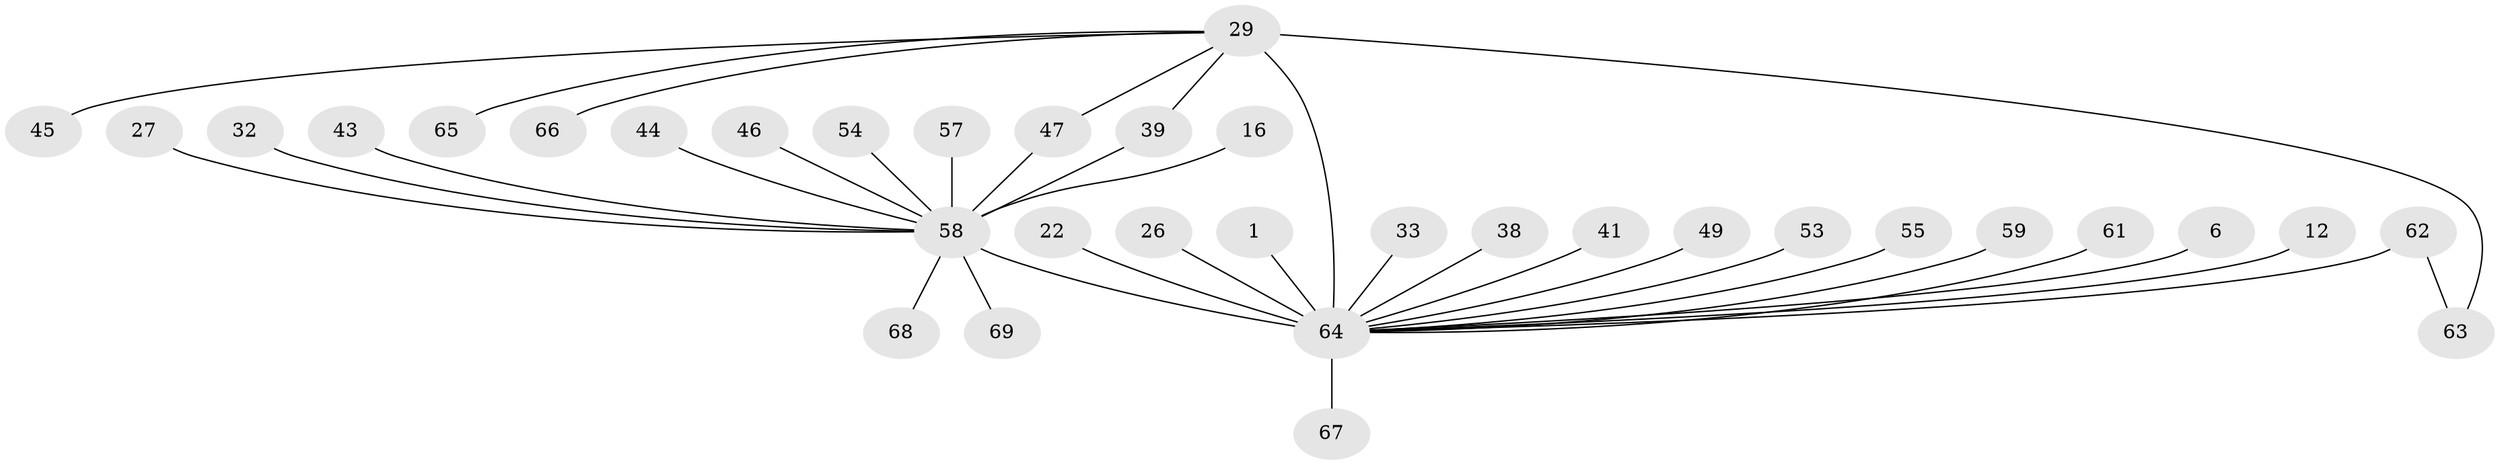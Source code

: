// original degree distribution, {1: 0.5072463768115942, 10: 0.028985507246376812, 2: 0.21739130434782608, 9: 0.028985507246376812, 14: 0.014492753623188406, 3: 0.14492753623188406, 4: 0.014492753623188406, 5: 0.043478260869565216}
// Generated by graph-tools (version 1.1) at 2025/47/03/09/25 04:47:28]
// undirected, 34 vertices, 36 edges
graph export_dot {
graph [start="1"]
  node [color=gray90,style=filled];
  1;
  6;
  12;
  16;
  22;
  26;
  27;
  29 [super="+10+25"];
  32;
  33;
  38;
  39 [super="+14"];
  41;
  43;
  44;
  45;
  46;
  47;
  49 [super="+17"];
  53;
  54;
  55 [super="+42"];
  57 [super="+56"];
  58 [super="+23+21+35+37+36+11"];
  59;
  61 [super="+18"];
  62 [super="+51"];
  63 [super="+40"];
  64 [super="+4+20+60"];
  65;
  66;
  67 [super="+52"];
  68;
  69;
  1 -- 64;
  6 -- 64;
  12 -- 64;
  16 -- 58;
  22 -- 64;
  26 -- 64;
  27 -- 58;
  29 -- 45;
  29 -- 47;
  29 -- 64 [weight=4];
  29 -- 65;
  29 -- 66;
  29 -- 39;
  29 -- 63;
  32 -- 58;
  33 -- 64;
  38 -- 64;
  39 -- 58;
  41 -- 64;
  43 -- 58;
  44 -- 58;
  46 -- 58;
  47 -- 58;
  49 -- 64;
  53 -- 64;
  54 -- 58;
  55 -- 64;
  57 -- 58;
  58 -- 64 [weight=6];
  58 -- 68;
  58 -- 69;
  59 -- 64;
  61 -- 64;
  62 -- 64 [weight=2];
  62 -- 63;
  64 -- 67;
}
